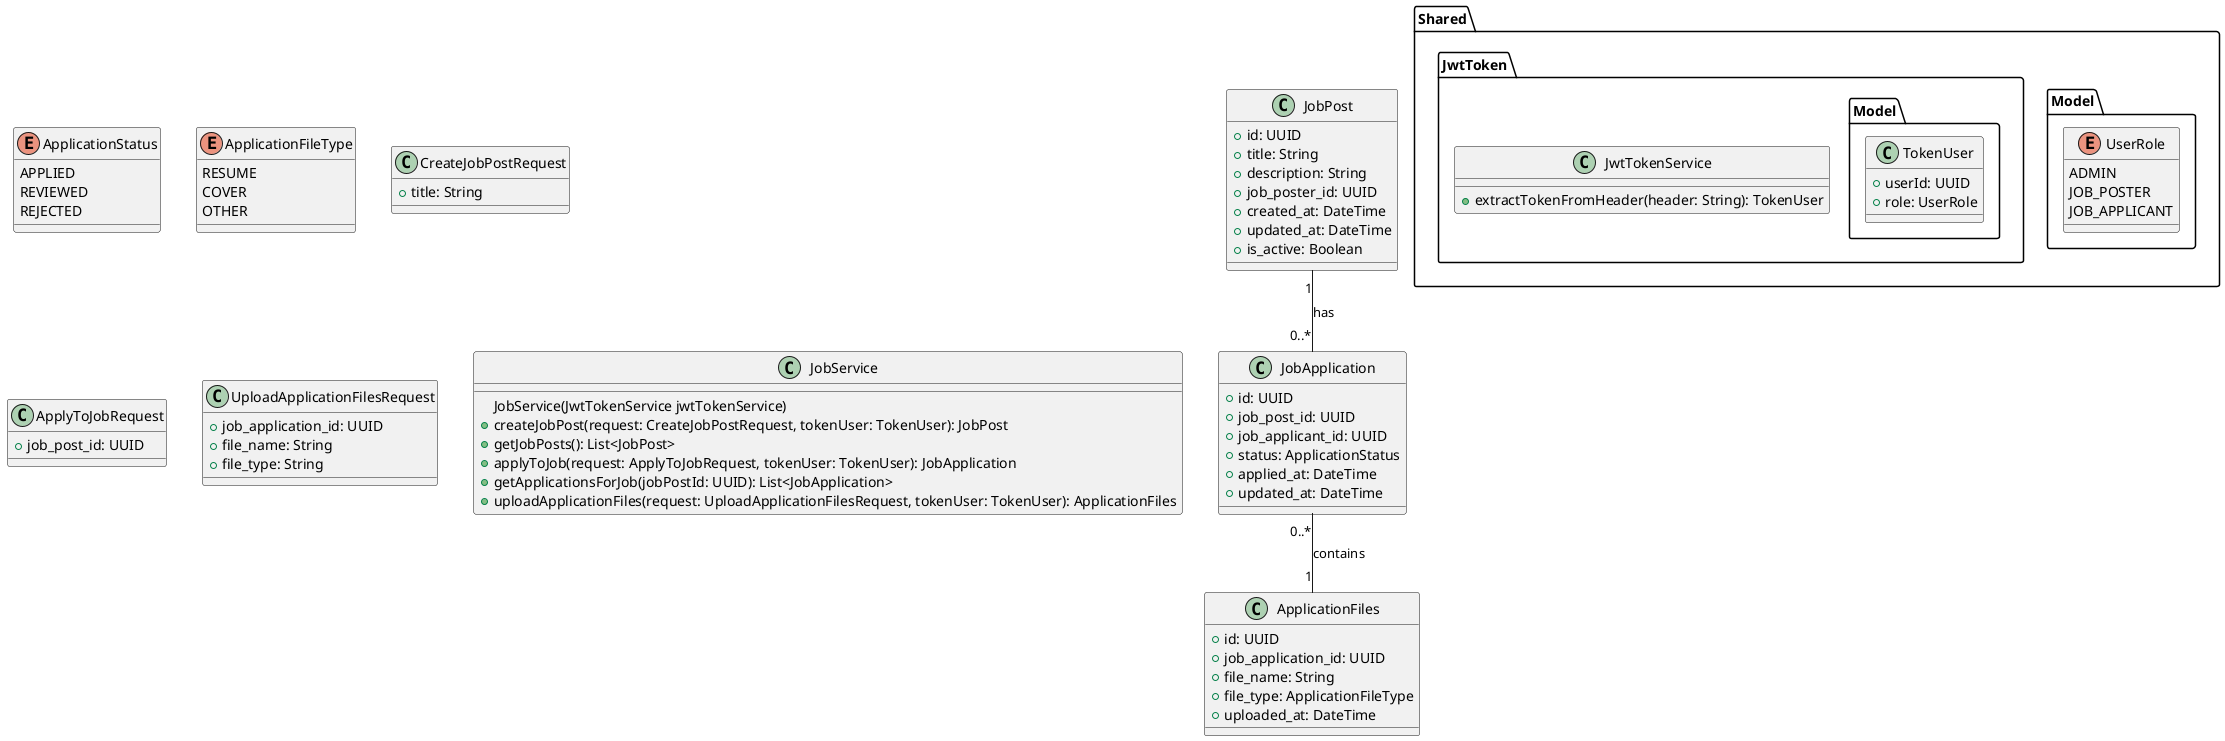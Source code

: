 @startuml

class JobPost {
  +id: UUID
  +title: String
  +description: String
  +job_poster_id: UUID
  +created_at: DateTime
  +updated_at: DateTime
  +is_active: Boolean
}

enum ApplicationStatus {
  APPLIED
  REVIEWED
  REJECTED
}

class JobApplication {
  +id: UUID
  +job_post_id: UUID
  +job_applicant_id: UUID
  +status: ApplicationStatus
  +applied_at: DateTime
  +updated_at: DateTime
}

enum ApplicationFileType {
  RESUME
  COVER
  OTHER
}

class ApplicationFiles {
  +id: UUID
  +job_application_id: UUID
  +file_name: String
  +file_type: ApplicationFileType
  +uploaded_at: DateTime
}

JobPost "1" -- "0..*" JobApplication : has
JobApplication "0..*" -- "1" ApplicationFiles : contains

package "Shared" {
  package "Model" {
    enum UserRole {
      ADMIN
      JOB_POSTER
      JOB_APPLICANT
    }
  }
  package "JwtToken" {
    package "Model" {
      class TokenUser {
        +userId: UUID
        +role: UserRole
      }
    }
    class JwtTokenService {
      +extractTokenFromHeader(header: String): TokenUser
    }
  }
}

class CreateJobPostRequest {
  +title: String
}

class ApplyToJobRequest {
  +job_post_id: UUID
}

class UploadApplicationFilesRequest {
  +job_application_id: UUID
  +file_name: String
  +file_type: String
}

class JobService {
  JobService(JwtTokenService jwtTokenService)
  +createJobPost(request: CreateJobPostRequest, tokenUser: TokenUser): JobPost
  +getJobPosts(): List<JobPost>
  +applyToJob(request: ApplyToJobRequest, tokenUser: TokenUser): JobApplication
  +getApplicationsForJob(jobPostId: UUID): List<JobApplication>
  +uploadApplicationFiles(request: UploadApplicationFilesRequest, tokenUser: TokenUser): ApplicationFiles
}